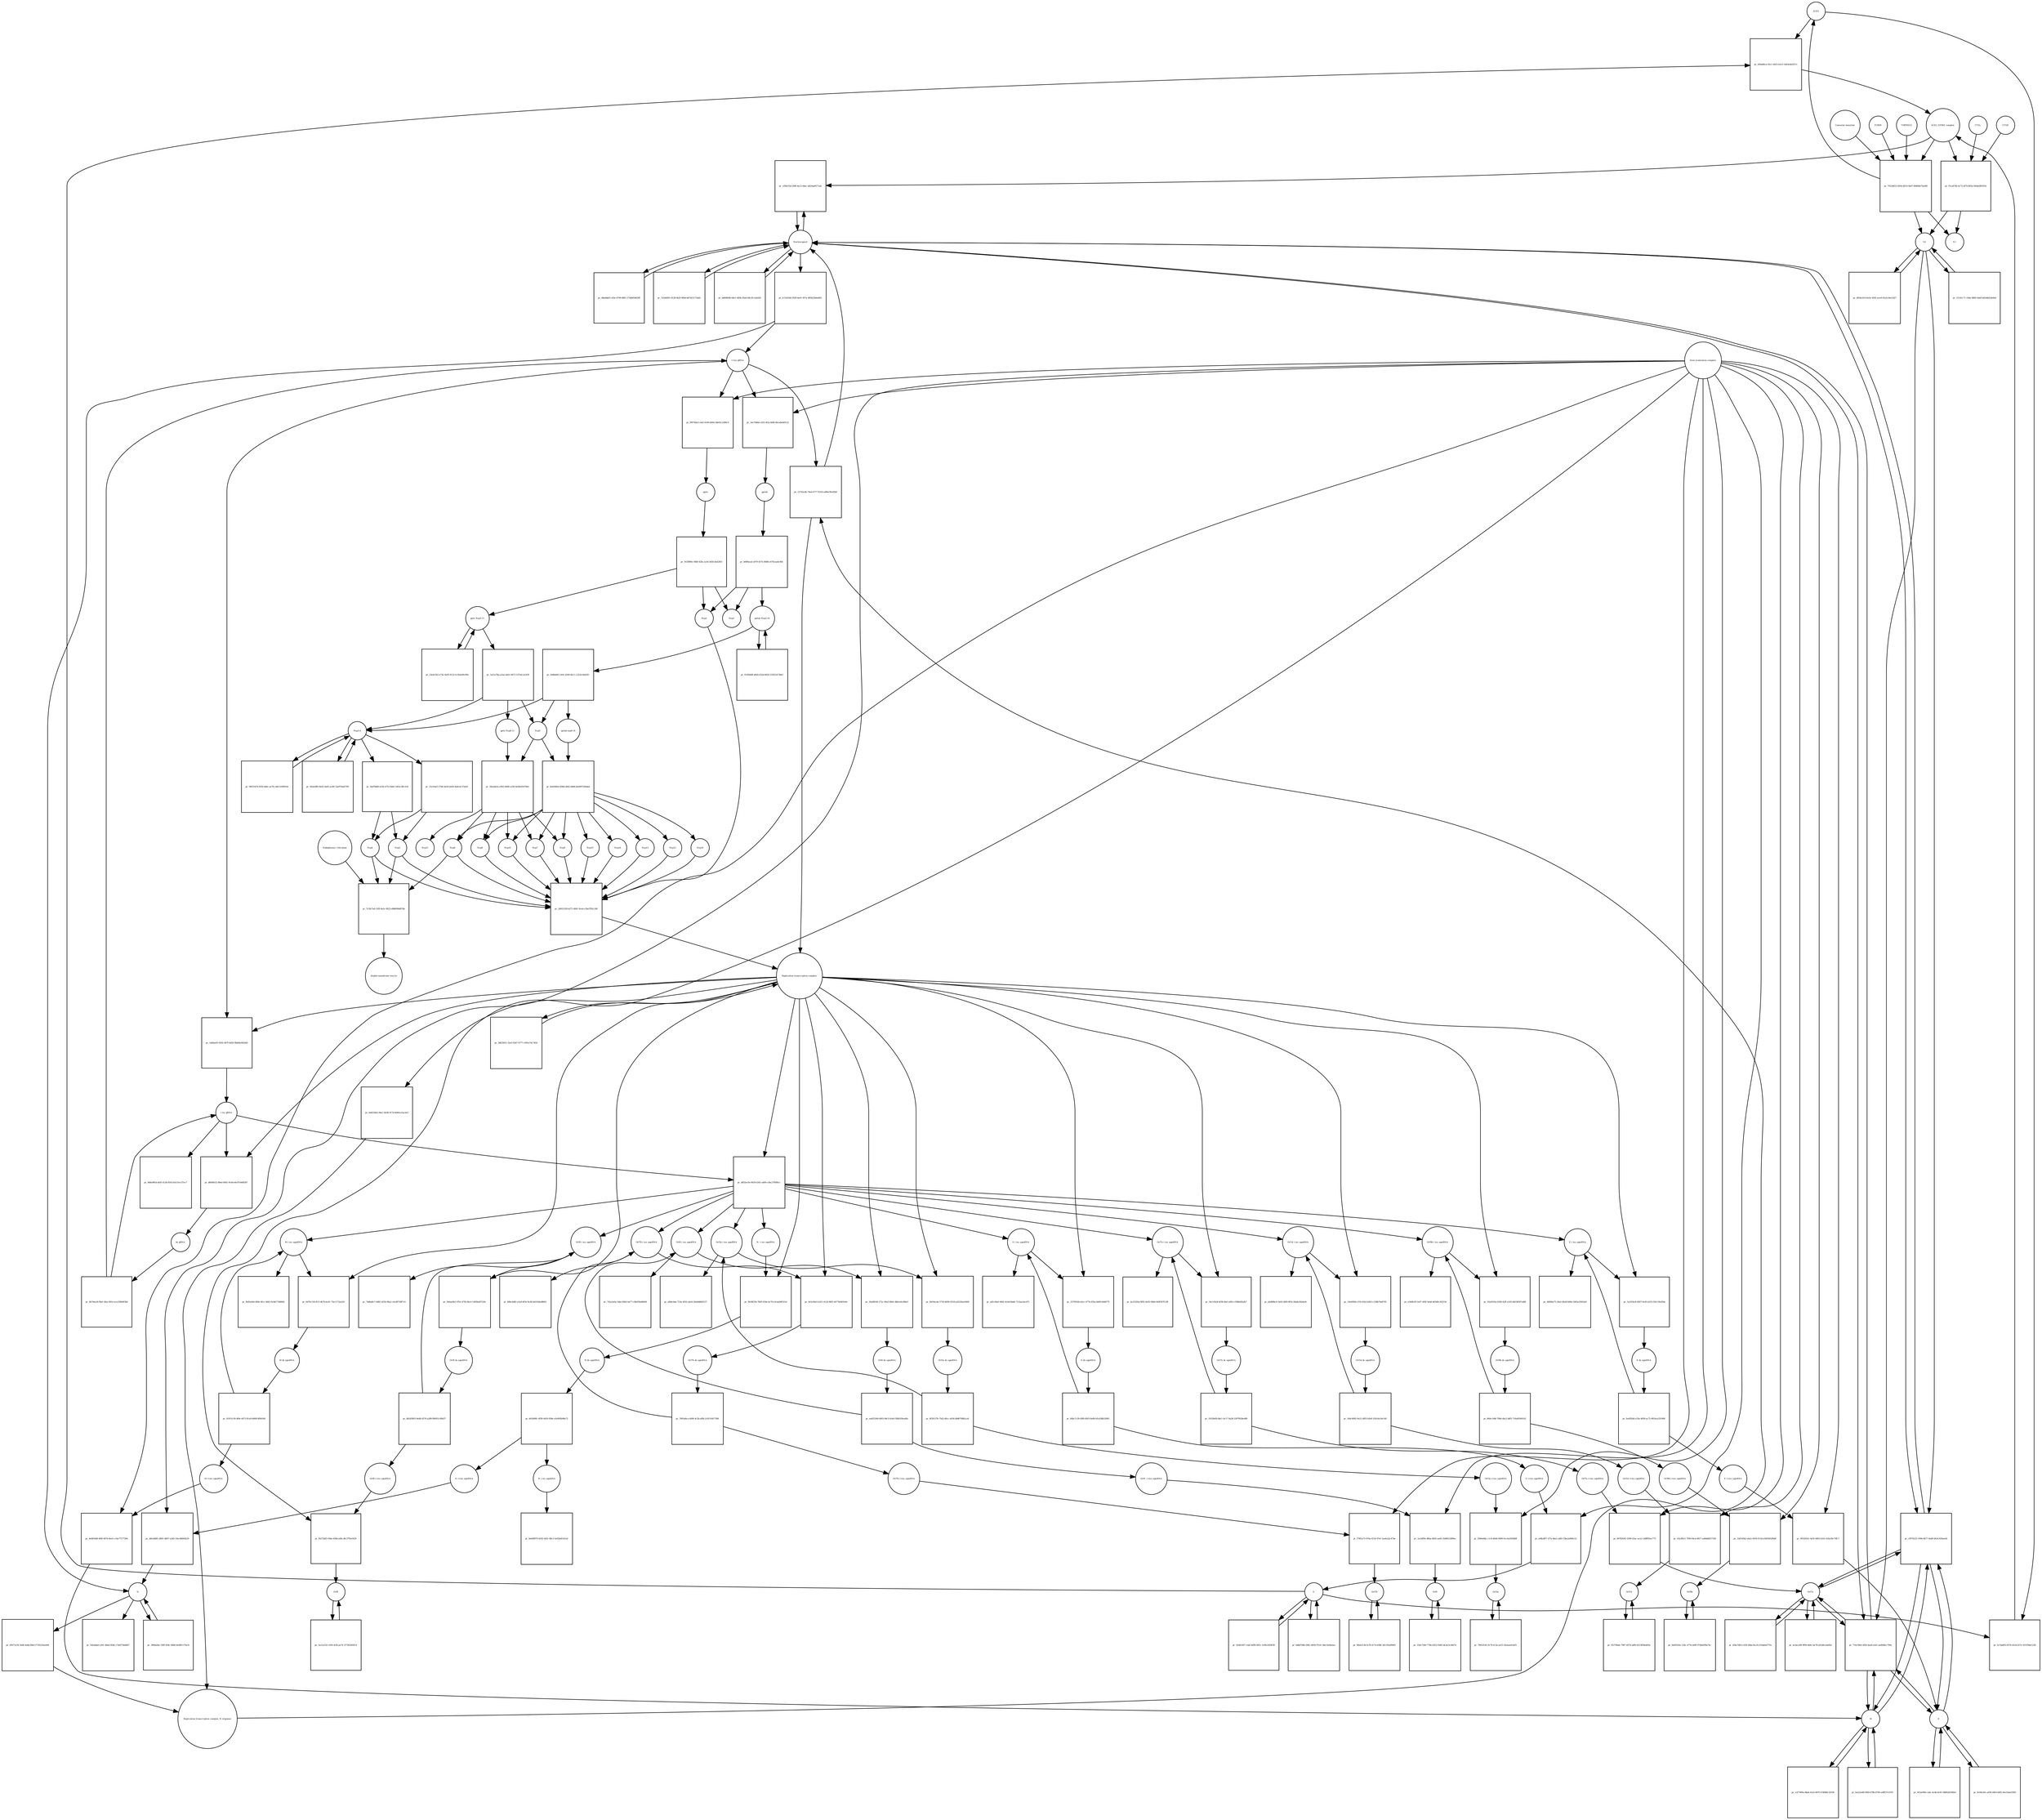 strict digraph  {
ACE2 [annotation="", bipartite=0, cls=macromolecule, fontsize=4, label=ACE2, shape=circle];
"pr_d56a86ca-43c1-4453-b1e3-1d63e442257c" [annotation="", bipartite=1, cls=process, fontsize=4, label="pr_d56a86ca-43c1-4453-b1e3-1d63e442257c", shape=square];
"ACE2_SPIKE complex" [annotation="", bipartite=0, cls=complex, fontsize=4, label="ACE2_SPIKE complex", shape=circle];
S [annotation=urn_miriam_uniprot_P0DTC2, bipartite=0, cls=macromolecule, fontsize=4, label=S, shape=circle];
Nucleocapsid [annotation="urn_miriam_obo.go_GO%3A0019013", bipartite=0, cls=complex, fontsize=4, label=Nucleocapsid, shape=circle];
"pr_cf00e55d-208f-4a13-9dec-bd24ab9571ab" [annotation="", bipartite=1, cls=process, fontsize=4, label="pr_cf00e55d-208f-4a13-9dec-bd24ab9571ab", shape=square];
"pr_f5ca8746-0c75-4f79-893e-f064e9f91f5d" [annotation="", bipartite=1, cls=process, fontsize=4, label="pr_f5ca8746-0c75-4f79-893e-f064e9f91f5d", shape=square];
S2 [annotation=urn_miriam_interpro_IPR002552, bipartite=0, cls=macromolecule, fontsize=4, label=S2, shape=circle];
CTSB [annotation="", bipartite=0, cls=macromolecule, fontsize=4, label=CTSB, shape=circle];
CTSL [annotation="", bipartite=0, cls=macromolecule, fontsize=4, label=CTSL, shape=circle];
S1 [annotation=urn_miriam_interpro_IPR002551, bipartite=0, cls=macromolecule, fontsize=4, label=S1, shape=circle];
"pr_fa74ad93-d376-4324-b57e-91f1f9de1228" [annotation="", bipartite=1, cls=process, fontsize=4, label="pr_fa74ad93-d376-4324-b57e-91f1f9de1228", shape=square];
"pr_716c5842-d5f4-4aa9-a5d1-aa004fec709a" [annotation="", bipartite=1, cls=process, fontsize=4, label="pr_716c5842-d5f4-4aa9-a5d1-aa004fec709a", shape=square];
E [annotation=urn_miriam_uniprot_P0DTC4, bipartite=0, cls=macromolecule, fontsize=4, label=E, shape=circle];
M [annotation=urn_miriam_uniprot_P0DTC5, bipartite=0, cls=macromolecule, fontsize=4, label=M, shape=circle];
Orf7a [annotation=urn_miriam_uniprot_P0DTC7, bipartite=0, cls=macromolecule, fontsize=4, label=Orf7a, shape=circle];
"pr_fc51610d-2959-4e01-957a-895b23b6e802" [annotation="", bipartite=1, cls=process, fontsize=4, label="pr_fc51610d-2959-4e01-957a-895b23b6e802", shape=square];
"(+)ss gRNA" [annotation=urn_miriam_refseq_NC_045512, bipartite=0, cls="nucleic acid feature", fontsize=4, label="(+)ss gRNA", shape=circle];
N [annotation=urn_miriam_uniprot_P0DTC9, bipartite=0, cls="macromolecule multimer", fontsize=4, label=N, shape=circle];
"pr_b8abbbf3-c83e-4799-8f81-273d0659628f" [annotation="", bipartite=1, cls=process, fontsize=4, label="pr_b8abbbf3-c83e-4799-8f81-273d0659628f", shape=square];
"pr_7e5dd301-8128-4b3f-900d-b87453171dd5" [annotation="", bipartite=1, cls=process, fontsize=4, label="pr_7e5dd301-8128-4b3f-900d-b87453171dd5", shape=square];
"pr_50a44daf-a361-48ab-95de-c7d02740d467" [annotation="", bipartite=1, cls=process, fontsize=4, label="pr_50a44daf-a361-48ab-95de-c7d02740d467", shape=square];
"pr_2f6bb26e-10f8-458c-80b8-4e0f8117fec8" [annotation="", bipartite=1, cls=process, fontsize=4, label="pr_2f6bb26e-10f8-458c-80b8-4e0f8117fec8", shape=square];
"N (+)ss sgmRNA" [annotation=urn_miriam_ncbigene_43740575, bipartite=0, cls="nucleic acid feature", fontsize=4, label="N (+)ss sgmRNA", shape=circle];
"pr_d0e5d681-d901-4807-a3d5-19ec80b64529" [annotation="", bipartite=1, cls=process, fontsize=4, label="pr_d0e5d681-d901-4807-a3d5-19ec80b64529", shape=square];
"Host translation complex" [annotation="urn_miriam_obo.go_GO%3A0070992", bipartite=0, cls=complex, fontsize=4, label="Host translation complex", shape=circle];
"pr_b8606fd6-64e1-485b-92eb-08c2fc1da020" [annotation="", bipartite=1, cls=process, fontsize=4, label="pr_b8606fd6-64e1-485b-92eb-08c2fc1da020", shape=square];
"pr_7932d653-0034-4819-9a07-80864b75a048" [annotation="", bipartite=1, cls=process, fontsize=4, label="pr_7932d653-0034-4819-9a07-80864b75a048", shape=square];
FURIN [annotation="", bipartite=0, cls=macromolecule, fontsize=4, label=FURIN, shape=circle];
TMPRSS2 [annotation="", bipartite=0, cls=macromolecule, fontsize=4, label=TMPRSS2, shape=circle];
"Camostat mesylate" [annotation="urn_miriam_pubchem.compound_2536", bipartite=0, cls="simple chemical", fontsize=4, label="Camostat mesylate", shape=circle];
"pr_15141c71-104a-4885-9ab9-b82d4d1de6b4" [annotation="", bipartite=1, cls=process, fontsize=4, label="pr_15141c71-104a-4885-9ab9-b82d4d1de6b4", shape=square];
"Replication transcription complex_N oligomer" [annotation="", bipartite=0, cls=complex, fontsize=4, label="Replication transcription complex_N oligomer", shape=circle];
"pr_12743cdb-74ed-4777-8316-a49bc0fa92b8" [annotation="", bipartite=1, cls=process, fontsize=4, label="pr_12743cdb-74ed-4777-8316-a49bc0fa92b8", shape=square];
"Replication transcription complex" [annotation="", bipartite=0, cls=complex, fontsize=4, label="Replication transcription complex", shape=circle];
"pr_cf974225-1994-4b77-9ad9-b63e31f6ae6d" [annotation="", bipartite=1, cls=process, fontsize=4, label="pr_cf974225-1994-4b77-9ad9-b63e31f6ae6d", shape=square];
"pr_d934c610-6e5e-4592-ace9-01a2c9ee1d27" [annotation="", bipartite=1, cls=process, fontsize=4, label="pr_d934c610-6e5e-4592-ace9-01a2c9ee1d27", shape=square];
"pp1a Nsp3-11" [annotation=urn_miriam_uniprot_P0DTC1, bipartite=0, cls=macromolecule, fontsize=4, label="pp1a Nsp3-11", shape=circle];
"pr_5a51e7ba-a2ae-4eb1-8473-237afca3c83f" [annotation="", bipartite=1, cls=process, fontsize=4, label="pr_5a51e7ba-a2ae-4eb1-8473-237afca3c83f", shape=square];
"pp1a Nsp6-11" [annotation=urn_miriam_uniprot_P0DTC1, bipartite=0, cls=macromolecule, fontsize=4, label="pp1a Nsp6-11", shape=circle];
"Nsp3-4" [annotation="urn_miriam_ncbiprotein_YP_009725299|urn_miriam_ncbiprotein_YP_009725300", bipartite=0, cls=macromolecule, fontsize=4, label="Nsp3-4", shape=circle];
Nsp5 [annotation=urn_miriam_ncbiprotein_YP_009725301, bipartite=0, cls="macromolecule multimer", fontsize=4, label=Nsp5, shape=circle];
"Endoplasmic reticulum" [annotation="urn_miriam_obo.go_GO%3A0005783", bipartite=0, cls=complex, fontsize=4, label="Endoplasmic reticulum", shape=circle];
"pr_7c5fe7a8-31f6-4a5c-8023-d9bf699d874b" [annotation="", bipartite=1, cls=process, fontsize=4, label="pr_7c5fe7a8-31f6-4a5c-8023-d9bf699d874b", shape=square];
"Double-membrane vesicle" [annotation="urn_miriam_obo.go_GO%3A0039718", bipartite=0, cls=complex, fontsize=4, label="Double-membrane vesicle", shape=circle];
Nsp4 [annotation=urn_miriam_ncbiprotein_YP_009725300, bipartite=0, cls=macromolecule, fontsize=4, label=Nsp4, shape=circle];
Nsp3 [annotation=urn_miriam_ncbiprotein_YP_009725299, bipartite=0, cls=macromolecule, fontsize=4, label=Nsp3, shape=circle];
Nsp6 [annotation=urn_miriam_ncbiprotein_YP_009725302, bipartite=0, cls=macromolecule, fontsize=4, label=Nsp6, shape=circle];
"pr_23ebc5b5-e742-4a95-8122-fc3b2e06c89e" [annotation="", bipartite=1, cls=process, fontsize=4, label="pr_23ebc5b5-e742-4a95-8122-fc3b2e06c89e", shape=square];
"pr_98555476-f059-4dbc-ae7b-cd6c51899164" [annotation="", bipartite=1, cls=process, fontsize=4, label="pr_98555476-f059-4dbc-ae7b-cd6c51899164", shape=square];
"pp1ab Nsp3-16" [annotation=urn_miriam_uniprot_P0DTD1, bipartite=0, cls=macromolecule, fontsize=4, label="pp1ab Nsp3-16", shape=circle];
"pr_0145bd0f-d6eb-432d-8d5d-333f22472bb1" [annotation="", bipartite=1, cls=process, fontsize=4, label="pr_0145bd0f-d6eb-432d-8d5d-333f22472bb1", shape=square];
"pr_fa8bb443-2441-4549-8a11-c222a14eb5f1" [annotation="", bipartite=1, cls=process, fontsize=4, label="pr_fa8bb443-2441-4549-8a11-c222a14eb5f1", shape=square];
"pp1ab nsp6-16" [annotation=urn_miriam_uniprot_P0DTD1, bipartite=0, cls=macromolecule, fontsize=4, label="pp1ab nsp6-16", shape=circle];
"pr_e1f7499a-9ba6-41a5-887f-67d088c32938" [annotation="", bipartite=1, cls=process, fontsize=4, label="pr_e1f7499a-9ba6-41a5-887f-67d088c32938", shape=square];
"pr_9cfae966-cabc-4c4b-bc81-fdbf62659d5d" [annotation="", bipartite=1, cls=process, fontsize=4, label="pr_9cfae966-cabc-4c4b-bc81-fdbf62659d5d", shape=square];
"pr_6dbd7d4b-296c-4658-97e4-146c5e04eeac" [annotation="", bipartite=1, cls=process, fontsize=4, label="pr_6dbd7d4b-296c-4658-97e4-146c5e04eeac", shape=square];
"pr_ba222e80-f669-478b-8760-a4fff37c01f5" [annotation="", bipartite=1, cls=process, fontsize=4, label="pr_ba222e80-f669-478b-8760-a4fff37c01f5", shape=square];
"pr_4c49a30c-ed34-4403-b0f2-6ee16ab25f85" [annotation="", bipartite=1, cls=process, fontsize=4, label="pr_4c49a30c-ed34-4403-b0f2-6ee16ab25f85", shape=square];
"pr_42461007-1daf-4496-9d51-1e9fa1854f39" [annotation="", bipartite=1, cls=process, fontsize=4, label="pr_42461007-1daf-4496-9d51-1e9fa1854f39", shape=square];
"pr_d34a7d63-c030-44ba-8cc8-e31bb0af77fa" [annotation="", bipartite=1, cls=process, fontsize=4, label="pr_d34a7d63-c030-44ba-8cc8-e31bb0af77fa", shape=square];
Orf6 [annotation=urn_miriam_uniprot_P0DTC6, bipartite=0, cls=macromolecule, fontsize=4, label=Orf6, shape=circle];
"pr_55dc72b9-774b-4352-93df-e4c4c5c4407a" [annotation="", bipartite=1, cls=process, fontsize=4, label="pr_55dc72b9-774b-4352-93df-e4c4c5c4407a", shape=square];
Orf3a [annotation=urn_miriam_uniprot_P0DTC3, bipartite=0, cls=macromolecule, fontsize=4, label=Orf3a, shape=circle];
"pr_78653543-0c79-413a-ae53-2b2aaefcbef1" [annotation="", bipartite=1, cls=process, fontsize=4, label="pr_78653543-0c79-413a-ae53-2b2aaefcbef1", shape=square];
Orf8 [annotation=urn_miriam_uniprot_P0DTC8, bipartite=0, cls=macromolecule, fontsize=4, label=Orf8, shape=circle];
"pr_2a12e332-c050-4cfb-ae74-1f7363265f14" [annotation="", bipartite=1, cls=process, fontsize=4, label="pr_2a12e332-c050-4cfb-ae74-1f7363265f14", shape=square];
Orf9b [annotation=urn_miriam_uniprot_P0DTD2, bipartite=0, cls=macromolecule, fontsize=4, label=Orf9b, shape=circle];
"pr_0e691b5e-128c-477b-b49f-974b4299a76c" [annotation="", bipartite=1, cls=process, fontsize=4, label="pr_0e691b5e-128c-477b-b49f-974b4299a76c", shape=square];
Orf14 [annotation=urn_miriam_uniprot_P0DTD3, bipartite=0, cls=macromolecule, fontsize=4, label=Orf14, shape=circle];
"pr_05370bde-7087-4074-adf9-d213858a805e" [annotation="", bipartite=1, cls=process, fontsize=4, label="pr_05370bde-7087-4074-adf9-d213858a805e", shape=square];
Orf7b [annotation=urn_miriam_uniprot_P0DTD8, bipartite=0, cls=macromolecule, fontsize=4, label=Orf7b, shape=circle];
"pr_80eb213b-fa78-4174-b586-3d1183af9045" [annotation="", bipartite=1, cls=process, fontsize=4, label="pr_80eb213b-fa78-4174-b586-3d1183af9045", shape=square];
"pr_ae3eca06-9f00-4b9c-ba78-a01d6cedef64" [annotation="", bipartite=1, cls=process, fontsize=4, label="pr_ae3eca06-9f00-4b9c-ba78-a01d6cedef64", shape=square];
"M (+)ss sgmRNA" [annotation="", bipartite=0, cls="nucleic acid feature", fontsize=4, label="M (+)ss sgmRNA", shape=circle];
"pr_4e681b06-6f8f-4470-8ee5-c14e77277364" [annotation="", bipartite=1, cls=process, fontsize=4, label="pr_4e681b06-6f8f-4470-8ee5-c14e77277364", shape=square];
"E (+)ss sgmRNA" [annotation="", bipartite=0, cls="nucleic acid feature", fontsize=4, label="E (+)ss sgmRNA", shape=circle];
"pr_093293e1-4e5f-4493-b161-616e50c70fc7" [annotation="", bipartite=1, cls=process, fontsize=4, label="pr_093293e1-4e5f-4493-b161-616e50c70fc7", shape=square];
"S (+)ss sgmRNA" [annotation="", bipartite=0, cls="nucleic acid feature", fontsize=4, label="S (+)ss sgmRNA", shape=circle];
"pr_efdb3df7-1f7a-4be2-a481-f3ba2e896c52" [annotation="", bipartite=1, cls=process, fontsize=4, label="pr_efdb3df7-1f7a-4be2-a481-f3ba2e896c52", shape=square];
"Orf7a (+)ss sgmRNA" [annotation="", bipartite=0, cls="nucleic acid feature", fontsize=4, label="Orf7a (+)ss sgmRNA", shape=circle];
"pr_89782043-3590-43ac-aca2-1d9ff85ec775" [annotation="", bipartite=1, cls=process, fontsize=4, label="pr_89782043-3590-43ac-aca2-1d9ff85ec775", shape=square];
"Orf6  (+)ss sgmRNA" [annotation="", bipartite=0, cls="nucleic acid feature", fontsize=4, label="Orf6  (+)ss sgmRNA", shape=circle];
"pr_1ecbff0e-86ba-4b92-ae6f-55d0612499ec" [annotation="", bipartite=1, cls=process, fontsize=4, label="pr_1ecbff0e-86ba-4b92-ae6f-55d0612499ec", shape=square];
"Orf3a (+)ss sgmRNA" [annotation="", bipartite=0, cls="nucleic acid feature", fontsize=4, label="Orf3a (+)ss sgmRNA", shape=circle];
"pr_65b0e8dc-c1c8-46d4-9490-0cc4a5920b9f" [annotation="", bipartite=1, cls=process, fontsize=4, label="pr_65b0e8dc-c1c8-46d4-9490-0cc4a5920b9f", shape=square];
"Orf8 (+)ss sgmRNA" [annotation="", bipartite=0, cls="nucleic acid feature", fontsize=4, label="Orf8 (+)ss sgmRNA", shape=circle];
"pr_f6272bf2-036e-430b-a0fa-dfc37f5e5439" [annotation="", bipartite=1, cls=process, fontsize=4, label="pr_f6272bf2-036e-430b-a0fa-dfc37f5e5439", shape=square];
"Orf9b (+)ss sgmRNA" [annotation="", bipartite=0, cls="nucleic acid feature", fontsize=4, label="Orf9b (+)ss sgmRNA", shape=circle];
"pr_32d7d3b2-a6a5-4918-913d-e5605f02fbd8" [annotation="", bipartite=1, cls=process, fontsize=4, label="pr_32d7d3b2-a6a5-4918-913d-e5605f02fbd8", shape=square];
"Orf14 (+)ss sgmRNA" [annotation="", bipartite=0, cls="nucleic acid feature", fontsize=4, label="Orf14 (+)ss sgmRNA", shape=circle];
"pr_03a3fb11-7f09-44cb-8817-a44bb8557100" [annotation="", bipartite=1, cls=process, fontsize=4, label="pr_03a3fb11-7f09-44cb-8817-a44bb8557100", shape=square];
"Orf7b (+)ss sgmRNA" [annotation="", bipartite=0, cls="nucleic acid feature", fontsize=4, label="Orf7b (+)ss sgmRNA", shape=circle];
"pr_f78f2a75-970a-4156-97ef-1ae4cb2c47be" [annotation="", bipartite=1, cls=process, fontsize=4, label="pr_f78f2a75-970a-4156-97ef-1ae4cb2c47be", shape=square];
"(-)ss gRNA" [annotation=urn_miriam_refseq_NC_045512, bipartite=0, cls="nucleic acid feature", fontsize=4, label="(-)ss gRNA", shape=circle];
"pr_9d4e985d-dd1f-413b-8163-b5c51e137ec7" [annotation="", bipartite=1, cls=process, fontsize=4, label="pr_9d4e985d-dd1f-413b-8163-b5c51e137ec7", shape=square];
"pr_d5071a34-1b08-4ebb-80e5-f729225eeb94" [annotation="", bipartite=1, cls=process, fontsize=4, label="pr_d5071a34-1b08-4ebb-80e5-f729225eeb94", shape=square];
"pr_1dd4aef5-9202-407f-b020-9bbfde902d43" [annotation="", bipartite=1, cls=process, fontsize=4, label="pr_1dd4aef5-9202-407f-b020-9bbfde902d43", shape=square];
"M (-)ss sgmRNA" [annotation=urn_miriam_ncbigene_43740571, bipartite=0, cls="nucleic acid feature", fontsize=4, label="M (-)ss sgmRNA", shape=circle];
"pr_fbd5e044-680e-4fcc-9d43-9c9d17348682" [annotation="", bipartite=1, cls=process, fontsize=4, label="pr_fbd5e044-680e-4fcc-9d43-9c9d17348682", shape=square];
"E (-)ss sgmRNA" [annotation=urn_miriam_ncbigene_43740570, bipartite=0, cls="nucleic acid feature", fontsize=4, label="E (-)ss sgmRNA", shape=circle];
"pr_48060e75-26a5-48a8-b00d-1865a35833e8" [annotation="", bipartite=1, cls=process, fontsize=4, label="pr_48060e75-26a5-48a8-b00d-1865a35833e8", shape=square];
"S (-)ss sgmRNA" [annotation="", bipartite=0, cls="nucleic acid feature", fontsize=4, label="S (-)ss sgmRNA", shape=circle];
"pr_ad1cfda0-4662-4cbd-bbdd-7132aa3ecd71" [annotation="", bipartite=1, cls=process, fontsize=4, label="pr_ad1cfda0-4662-4cbd-bbdd-7132aa3ecd71", shape=square];
"Orf7a (-)ss sgmRNA" [annotation="", bipartite=0, cls="nucleic acid feature", fontsize=4, label="Orf7a (-)ss sgmRNA", shape=circle];
"pr_bc25250a-8f92-4e92-9064-649f307f13ff" [annotation="", bipartite=1, cls=process, fontsize=4, label="pr_bc25250a-8f92-4e92-9064-649f307f13ff", shape=square];
"Orf6 (-)ss sgmRNA" [annotation="", bipartite=0, cls="nucleic acid feature", fontsize=4, label="Orf6 (-)ss sgmRNA", shape=circle];
"pr_742a3a0a-5dae-48d2-be77-c8b039a66660" [annotation="", bipartite=1, cls=process, fontsize=4, label="pr_742a3a0a-5dae-48d2-be77-c8b039a66660", shape=square];
"Orf3a (-)ss sgmRNA" [annotation="", bipartite=0, cls="nucleic acid feature", fontsize=4, label="Orf3a (-)ss sgmRNA", shape=circle];
"pr_afbbc4da-723a-4502-ab24-20a6dd8d3157" [annotation="", bipartite=1, cls=process, fontsize=4, label="pr_afbbc4da-723a-4502-ab24-20a6dd8d3157", shape=square];
"Orf8 (-)ss sgmRNA" [annotation="", bipartite=0, cls="nucleic acid feature", fontsize=4, label="Orf8 (-)ss sgmRNA", shape=circle];
"pr_74dba8c7-0d81-4256-98a2-c0c88738f7c0" [annotation="", bipartite=1, cls=process, fontsize=4, label="pr_74dba8c7-0d81-4256-98a2-c0c88738f7c0", shape=square];
"Orf9b (-)ss sgmRNA" [annotation="", bipartite=0, cls="nucleic acid feature", fontsize=4, label="Orf9b (-)ss sgmRNA", shape=circle];
"pr_e560b1f5-fe07-495f-9eb9-463d0c362534" [annotation="", bipartite=1, cls=process, fontsize=4, label="pr_e560b1f5-fe07-495f-9eb9-463d0c362534", shape=square];
"Orf14 (-)ss sgmRNA" [annotation="", bipartite=0, cls="nucleic acid feature", fontsize=4, label="Orf14 (-)ss sgmRNA", shape=circle];
"pr_a6d80bc9-3a03-49f0-8f54-28a8a3b2de9c" [annotation="", bipartite=1, cls=process, fontsize=4, label="pr_a6d80bc9-3a03-49f0-8f54-28a8a3b2de9c", shape=square];
"Orf7b (-)ss sgmRNA" [annotation="", bipartite=0, cls="nucleic acid feature", fontsize=4, label="Orf7b (-)ss sgmRNA", shape=circle];
"pr_80bc6d82-a5a9-4f3e-9e3b-bd183ded8661" [annotation="", bipartite=1, cls=process, fontsize=4, label="pr_80bc6d82-a5a9-4f3e-9e3b-bd183ded8661", shape=square];
"pr_d6049cf2-89ed-4941-9c0d-e6c97e668307" [annotation="", bipartite=1, cls=process, fontsize=4, label="pr_d6049cf2-89ed-4941-9c0d-e6c97e668307", shape=square];
"ds gRNA" [annotation=urn_miriam_refseq_NC_045512, bipartite=0, cls="nucleic acid feature", fontsize=4, label="ds gRNA", shape=circle];
"pr_0d76c318-ff13-4b79-bc81-73e11732a241" [annotation="", bipartite=1, cls=process, fontsize=4, label="pr_0d76c318-ff13-4b79-bc81-73e11732a241", shape=square];
"M ds sgmRNA" [annotation="", bipartite=0, cls="nucleic acid feature", fontsize=4, label="M ds sgmRNA", shape=circle];
"pr_5a3354c8-4907-4cd5-b255-f29c1f6cffda" [annotation="", bipartite=1, cls=process, fontsize=4, label="pr_5a3354c8-4907-4cd5-b255-f29c1f6cffda", shape=square];
"E ds sgmRNA" [annotation="", bipartite=0, cls="nucleic acid feature", fontsize=4, label="E ds sgmRNA", shape=circle];
"pr_3379592b-eb1c-477b-935a-bbf91444877f" [annotation="", bipartite=1, cls=process, fontsize=4, label="pr_3379592b-eb1c-477b-935a-bbf91444877f", shape=square];
"S ds sgmRNA" [annotation="", bipartite=0, cls="nucleic acid feature", fontsize=4, label="S ds sgmRNA", shape=circle];
"pr_54c145e8-bf3b-4faf-a092-c596bfd5afb7" [annotation="", bipartite=1, cls=process, fontsize=4, label="pr_54c145e8-bf3b-4faf-a092-c596bfd5afb7", shape=square];
"Orf7a ds sgmRNA" [annotation="", bipartite=0, cls="nucleic acid feature", fontsize=4, label="Orf7a ds sgmRNA", shape=circle];
"pr_20a89160-272c-49a5-80b1-dbb1e0cd9dcf" [annotation="", bipartite=1, cls=process, fontsize=4, label="pr_20a89160-272c-49a5-80b1-dbb1e0cd9dcf", shape=square];
"Orf6 ds sgmRNA" [annotation="", bipartite=0, cls="nucleic acid feature", fontsize=4, label="Orf6 ds sgmRNA", shape=circle];
"pr_8419ecde-5739-4690-9318-ed222bee9490" [annotation="", bipartite=1, cls=process, fontsize=4, label="pr_8419ecde-5739-4690-9318-ed222bee9490", shape=square];
"Orf3a ds sgmRNA" [annotation="", bipartite=0, cls="nucleic acid feature", fontsize=4, label="Orf3a ds sgmRNA", shape=circle];
"pr_3b0aa4b1-97b1-47f4-84c0-1405ba87529c" [annotation="", bipartite=1, cls=process, fontsize=4, label="pr_3b0aa4b1-97b1-47f4-84c0-1405ba87529c", shape=square];
"Orf8 ds sgmRNA" [annotation="", bipartite=0, cls="nucleic acid feature", fontsize=4, label="Orf8 ds sgmRNA", shape=circle];
"pr_92a9105a-6200-42ff-a165-db538597a48f" [annotation="", bipartite=1, cls=process, fontsize=4, label="pr_92a9105a-6200-42ff-a165-db538597a48f", shape=square];
"Orf9b ds sgmRNA" [annotation="", bipartite=0, cls="nucleic acid feature", fontsize=4, label="Orf9b ds sgmRNA", shape=circle];
"pr_10efd584-cf18-41b2-b925-c338b70e8795" [annotation="", bipartite=1, cls=process, fontsize=4, label="pr_10efd584-cf18-41b2-b925-c338b70e8795", shape=square];
"Orf14 ds sgmRNA" [annotation="", bipartite=0, cls="nucleic acid feature", fontsize=4, label="Orf14 ds sgmRNA", shape=circle];
"pr_0e5c00e5-b351-4124-88f3-4477b0401b9c" [annotation="", bipartite=1, cls=process, fontsize=4, label="pr_0e5c00e5-b351-4124-88f3-4477b0401b9c", shape=square];
"Orf7b ds sgmRNA" [annotation="", bipartite=0, cls="nucleic acid feature", fontsize=4, label="Orf7b ds sgmRNA", shape=circle];
"pr_6b744a36-fbb1-4fee-891e-ece35804f3b8" [annotation="", bipartite=1, cls=process, fontsize=4, label="pr_6b744a36-fbb1-4fee-891e-ece35804f3b8", shape=square];
"pr_01915c59-4f6e-4473-81a9-b00814f84166" [annotation="", bipartite=1, cls=process, fontsize=4, label="pr_01915c59-4f6e-4473-81a9-b00814f84166", shape=square];
"pr_feef02d4-e33a-4958-ac72-8014ca331908" [annotation="", bipartite=1, cls=process, fontsize=4, label="pr_feef02d4-e33a-4958-ac72-8014ca331908", shape=square];
"pr_04bc7c29-d3f6-4925-8e8b-b5c038b32081" [annotation="", bipartite=1, cls=process, fontsize=4, label="pr_04bc7c29-d3f6-4925-8e8b-b5c038b32081", shape=square];
"pr_19328efb-8dc1-4c17-9a28-3307f62be489" [annotation="", bipartite=1, cls=process, fontsize=4, label="pr_19328efb-8dc1-4c17-9a28-3307f62be489", shape=square];
"pr_ea625344-6003-46c5-b3e0-5f6b559ea4fa" [annotation="", bipartite=1, cls=process, fontsize=4, label="pr_ea625344-6003-46c5-b3e0-5f6b559ea4fa", shape=square];
"pr_6f20137b-75d2-40cc-a934-db86708b2ca4" [annotation="", bipartite=1, cls=process, fontsize=4, label="pr_6f20137b-75d2-40cc-a934-db86708b2ca4", shape=square];
"pr_db545803-9ed8-4276-a288-f86951c80437" [annotation="", bipartite=1, cls=process, fontsize=4, label="pr_db545803-9ed8-4276-a288-f86951c80437", shape=square];
"pr_864cc94b-70b6-4bc2-b8f2-716af6560142" [annotation="", bipartite=1, cls=process, fontsize=4, label="pr_864cc94b-70b6-4bc2-b8f2-716af6560142", shape=square];
"pr_166c6082-9a21-40f5-b2e8-102c6a10e140" [annotation="", bipartite=1, cls=process, fontsize=4, label="pr_166c6082-9a21-40f5-b2e8-102c6a10e140", shape=square];
"pr_7893a8ca-4490-4c2b-af84-2c8110417586" [annotation="", bipartite=1, cls=process, fontsize=4, label="pr_7893a8ca-4490-4c2b-af84-2c8110417586", shape=square];
"N  (-)ss sgmRNA" [annotation=urn_miriam_ncbigene_43740575, bipartite=0, cls="nucleic acid feature", fontsize=4, label="N  (-)ss sgmRNA", shape=circle];
"pr_9b39f25b-78d5-459a-bc79-e3cda94f321d" [annotation="", bipartite=1, cls=process, fontsize=4, label="pr_9b39f25b-78d5-459a-bc79-e3cda94f321d", shape=square];
"N ds sgmRNA" [annotation="", bipartite=0, cls="nucleic acid feature", fontsize=4, label="N ds sgmRNA", shape=circle];
"pr_441b99fc-6f58-4420-958e-e5e905b98a72" [annotation="", bipartite=1, cls=process, fontsize=4, label="pr_441b99fc-6f58-4420-958e-e5e905b98a72", shape=square];
"N (-)ss sgmRNA" [annotation="", bipartite=0, cls="nucleic acid feature", fontsize=4, label="N (-)ss sgmRNA", shape=circle];
pp1ab [annotation=urn_miriam_uniprot_P0DTD1, bipartite=0, cls=macromolecule, fontsize=4, label=pp1ab, shape=circle];
"pr_b089acaf-a979-437e-89d8-c670caedc40b" [annotation="", bipartite=1, cls=process, fontsize=4, label="pr_b089acaf-a979-437e-89d8-c670caedc40b", shape=square];
Nsp2 [annotation=urn_miriam_ncbiprotein_YP_009725298, bipartite=0, cls=macromolecule, fontsize=4, label=Nsp2, shape=circle];
Nsp1 [annotation=urn_miriam_ncbiprotein_YP_009725297, bipartite=0, cls=macromolecule, fontsize=4, label=Nsp1, shape=circle];
pp1a [annotation=urn_miriam_uniprot_P0DTC1, bipartite=0, cls=macromolecule, fontsize=4, label=pp1a, shape=circle];
"pr_915f890c-06bf-42bc-acfd-5d5fc9a42851" [annotation="", bipartite=1, cls=process, fontsize=4, label="pr_915f890c-06bf-42bc-acfd-5d5fc9a42851", shape=square];
"pr_fd2ee8f6-9a02-4a65-acd9-7ae970ad5785" [annotation="", bipartite=1, cls=process, fontsize=4, label="pr_fd2ee8f6-9a02-4a65-acd9-7ae970ad5785", shape=square];
"pr_9ad7bbf8-a556-4752-8def-1402c3ffc5c8" [annotation="", bipartite=1, cls=process, fontsize=4, label="pr_9ad7bbf8-a556-4752-8def-1402c3ffc5c8", shape=square];
"pr_31a16af3-57b0-4e50-b426-8adc4c37afe0" [annotation="", bipartite=1, cls=process, fontsize=4, label="pr_31a16af3-57b0-4e50-b426-8adc4c37afe0", shape=square];
"pr_34eabb2a-a943-4068-a256-4e40e4507bb1" [annotation="", bipartite=1, cls=process, fontsize=4, label="pr_34eabb2a-a943-4068-a256-4e40e4507bb1", shape=square];
Nsp7 [annotation=urn_miriam_ncbiprotein_YP_009725303, bipartite=0, cls=macromolecule, fontsize=4, label=Nsp7, shape=circle];
Nsp8 [annotation=urn_miriam_ncbiprotein_YP_009725304, bipartite=0, cls=macromolecule, fontsize=4, label=Nsp8, shape=circle];
Nsp9 [annotation=urn_miriam_ncbiprotein_YP_009725305, bipartite=0, cls=macromolecule, fontsize=4, label=Nsp9, shape=circle];
Nsp10 [annotation=urn_miriam_ncbiprotein_YP_009725306, bipartite=0, cls=macromolecule, fontsize=4, label=Nsp10, shape=circle];
Nsp11 [annotation=urn_miriam_ncbiprotein_YP_009725312, bipartite=0, cls=macromolecule, fontsize=4, label=Nsp11, shape=circle];
"pr_be4580e4-498d-4042-b8d6-be4997240dad" [annotation="", bipartite=1, cls=process, fontsize=4, label="pr_be4580e4-498d-4042-b8d6-be4997240dad", shape=square];
Nsp13 [annotation=urn_miriam_ncbiprotein_YP_009725308, bipartite=0, cls=macromolecule, fontsize=4, label=Nsp13, shape=circle];
Nsp12 [annotation=urn_miriam_ncbiprotein_YP_009725307, bipartite=0, cls=macromolecule, fontsize=4, label=Nsp12, shape=circle];
Nsp16 [annotation=urn_miriam_ncbiprotein_YP_009725311, bipartite=0, cls=macromolecule, fontsize=4, label=Nsp16, shape=circle];
Nsp15 [annotation=urn_miriam_ncbiprotein_YP_009725310, bipartite=0, cls=macromolecule, fontsize=4, label=Nsp15, shape=circle];
Nsp14 [annotation=urn_miriam_ncbiprotein_YP_009725309, bipartite=0, cls=macromolecule, fontsize=4, label=Nsp14, shape=circle];
"pr_2d015329-b271-4841-9ceb-c5ba7f92c249" [annotation="", bipartite=1, cls=process, fontsize=4, label="pr_2d015329-b271-4841-9ceb-c5ba7f92c249", shape=square];
"pr_f90740a3-cbef-4106-b694-3de65c1d9bc9" [annotation="", bipartite=1, cls=process, fontsize=4, label="pr_f90740a3-cbef-4106-b694-3de65c1d9bc9", shape=square];
"pr_3ee7b4bd-cd35-4f2a-b0bf-8bcabebf0122" [annotation="", bipartite=1, cls=process, fontsize=4, label="pr_3ee7b4bd-cd35-4f2a-b0bf-8bcabebf0122", shape=square];
"pr_9e648979-4502-4d31-8bc3-0e92bd5161af" [annotation="", bipartite=1, cls=process, fontsize=4, label="pr_9e648979-4502-4d31-8bc3-0e92bd5161af", shape=square];
"pr_38f25051-32e3-4347-9777-c091e74c7450" [annotation="", bipartite=1, cls=process, fontsize=4, label="pr_38f25051-32e3-4347-9777-c091e74c7450", shape=square];
"pr_6d4534b2-06ec-4d38-917d-8d40ca5acdc0" [annotation="", bipartite=1, cls=process, fontsize=4, label="pr_6d4534b2-06ec-4d38-917d-8d40ca5acdc0", shape=square];
"pr_d832ec0e-9029-4341-ad00-c5bc27f600cc" [annotation="", bipartite=1, cls=process, fontsize=4, label="pr_d832ec0e-9029-4341-ad00-c5bc27f600cc", shape=square];
ACE2 -> "pr_d56a86ca-43c1-4453-b1e3-1d63e442257c"  [annotation="", interaction_type=consumption];
ACE2 -> "pr_fa74ad93-d376-4324-b57e-91f1f9de1228"  [annotation="", interaction_type=consumption];
"pr_d56a86ca-43c1-4453-b1e3-1d63e442257c" -> "ACE2_SPIKE complex"  [annotation="", interaction_type=production];
"ACE2_SPIKE complex" -> "pr_cf00e55d-208f-4a13-9dec-bd24ab9571ab"  [annotation="urn_miriam_pubmed_32142651|urn_miriam_pubmed_32094589|urn_miriam_taxonomy_2697049", interaction_type=stimulation];
"ACE2_SPIKE complex" -> "pr_f5ca8746-0c75-4f79-893e-f064e9f91f5d"  [annotation="", interaction_type=consumption];
"ACE2_SPIKE complex" -> "pr_7932d653-0034-4819-9a07-80864b75a048"  [annotation="", interaction_type=consumption];
S -> "pr_d56a86ca-43c1-4453-b1e3-1d63e442257c"  [annotation="", interaction_type=consumption];
S -> "pr_fa74ad93-d376-4324-b57e-91f1f9de1228"  [annotation="", interaction_type=consumption];
S -> "pr_6dbd7d4b-296c-4658-97e4-146c5e04eeac"  [annotation="", interaction_type=consumption];
S -> "pr_42461007-1daf-4496-9d51-1e9fa1854f39"  [annotation="", interaction_type=consumption];
Nucleocapsid -> "pr_cf00e55d-208f-4a13-9dec-bd24ab9571ab"  [annotation="", interaction_type=consumption];
Nucleocapsid -> "pr_716c5842-d5f4-4aa9-a5d1-aa004fec709a"  [annotation="", interaction_type=consumption];
Nucleocapsid -> "pr_fc51610d-2959-4e01-957a-895b23b6e802"  [annotation="", interaction_type=consumption];
Nucleocapsid -> "pr_b8abbbf3-c83e-4799-8f81-273d0659628f"  [annotation="", interaction_type=consumption];
Nucleocapsid -> "pr_7e5dd301-8128-4b3f-900d-b87453171dd5"  [annotation="", interaction_type=consumption];
Nucleocapsid -> "pr_b8606fd6-64e1-485b-92eb-08c2fc1da020"  [annotation="", interaction_type=consumption];
Nucleocapsid -> "pr_cf974225-1994-4b77-9ad9-b63e31f6ae6d"  [annotation="", interaction_type=consumption];
"pr_cf00e55d-208f-4a13-9dec-bd24ab9571ab" -> Nucleocapsid  [annotation="", interaction_type=production];
"pr_f5ca8746-0c75-4f79-893e-f064e9f91f5d" -> S2  [annotation="", interaction_type=production];
"pr_f5ca8746-0c75-4f79-893e-f064e9f91f5d" -> S1  [annotation="", interaction_type=production];
S2 -> "pr_716c5842-d5f4-4aa9-a5d1-aa004fec709a"  [annotation="urn_miriam_pubmed_32142651|urn_miriam_pubmed_32094589|urn_miriam_pubmed_32047258|urn_miriam_taxonomy_2697049", interaction_type=stimulation];
S2 -> "pr_15141c71-104a-4885-9ab9-b82d4d1de6b4"  [annotation="", interaction_type=consumption];
S2 -> "pr_cf974225-1994-4b77-9ad9-b63e31f6ae6d"  [annotation="urn_miriam_pubmed_32142651|urn_miriam_pubmed_32047258|urn_miriam_taxonomy_2697049", interaction_type=stimulation];
S2 -> "pr_d934c610-6e5e-4592-ace9-01a2c9ee1d27"  [annotation="", interaction_type=consumption];
CTSB -> "pr_f5ca8746-0c75-4f79-893e-f064e9f91f5d"  [annotation="urn_miriam_pubmed_32142651|urn_miriam_taxonomy_2697049", interaction_type=catalysis];
CTSL -> "pr_f5ca8746-0c75-4f79-893e-f064e9f91f5d"  [annotation="urn_miriam_pubmed_32142651|urn_miriam_taxonomy_2697049", interaction_type=catalysis];
"pr_fa74ad93-d376-4324-b57e-91f1f9de1228" -> "ACE2_SPIKE complex"  [annotation="", interaction_type=production];
"pr_716c5842-d5f4-4aa9-a5d1-aa004fec709a" -> Nucleocapsid  [annotation="", interaction_type=production];
"pr_716c5842-d5f4-4aa9-a5d1-aa004fec709a" -> E  [annotation="", interaction_type=production];
"pr_716c5842-d5f4-4aa9-a5d1-aa004fec709a" -> M  [annotation="", interaction_type=production];
"pr_716c5842-d5f4-4aa9-a5d1-aa004fec709a" -> Orf7a  [annotation="", interaction_type=production];
E -> "pr_716c5842-d5f4-4aa9-a5d1-aa004fec709a"  [annotation="", interaction_type=consumption];
E -> "pr_cf974225-1994-4b77-9ad9-b63e31f6ae6d"  [annotation="", interaction_type=consumption];
E -> "pr_9cfae966-cabc-4c4b-bc81-fdbf62659d5d"  [annotation="", interaction_type=consumption];
E -> "pr_4c49a30c-ed34-4403-b0f2-6ee16ab25f85"  [annotation="", interaction_type=consumption];
M -> "pr_716c5842-d5f4-4aa9-a5d1-aa004fec709a"  [annotation="", interaction_type=consumption];
M -> "pr_cf974225-1994-4b77-9ad9-b63e31f6ae6d"  [annotation="", interaction_type=consumption];
M -> "pr_e1f7499a-9ba6-41a5-887f-67d088c32938"  [annotation="", interaction_type=consumption];
M -> "pr_ba222e80-f669-478b-8760-a4fff37c01f5"  [annotation="", interaction_type=consumption];
Orf7a -> "pr_716c5842-d5f4-4aa9-a5d1-aa004fec709a"  [annotation="", interaction_type=consumption];
Orf7a -> "pr_cf974225-1994-4b77-9ad9-b63e31f6ae6d"  [annotation="", interaction_type=consumption];
Orf7a -> "pr_d34a7d63-c030-44ba-8cc8-e31bb0af77fa"  [annotation="", interaction_type=consumption];
Orf7a -> "pr_ae3eca06-9f00-4b9c-ba78-a01d6cedef64"  [annotation="", interaction_type=consumption];
"pr_fc51610d-2959-4e01-957a-895b23b6e802" -> "(+)ss gRNA"  [annotation="", interaction_type=production];
"pr_fc51610d-2959-4e01-957a-895b23b6e802" -> N  [annotation="", interaction_type=production];
"(+)ss gRNA" -> "pr_12743cdb-74ed-4777-8316-a49bc0fa92b8"  [annotation="", interaction_type=consumption];
"(+)ss gRNA" -> "pr_1dd4aef5-9202-407f-b020-9bbfde902d43"  [annotation="", interaction_type=consumption];
"(+)ss gRNA" -> "pr_f90740a3-cbef-4106-b694-3de65c1d9bc9"  [annotation="", interaction_type=consumption];
"(+)ss gRNA" -> "pr_3ee7b4bd-cd35-4f2a-b0bf-8bcabebf0122"  [annotation="", interaction_type=consumption];
N -> "pr_50a44daf-a361-48ab-95de-c7d02740d467"  [annotation="", interaction_type=consumption];
N -> "pr_2f6bb26e-10f8-458c-80b8-4e0f8117fec8"  [annotation="", interaction_type=consumption];
N -> "pr_d5071a34-1b08-4ebb-80e5-f729225eeb94"  [annotation="", interaction_type=consumption];
"pr_b8abbbf3-c83e-4799-8f81-273d0659628f" -> Nucleocapsid  [annotation="", interaction_type=production];
"pr_7e5dd301-8128-4b3f-900d-b87453171dd5" -> Nucleocapsid  [annotation="", interaction_type=production];
"pr_2f6bb26e-10f8-458c-80b8-4e0f8117fec8" -> N  [annotation="", interaction_type=production];
"N (+)ss sgmRNA" -> "pr_d0e5d681-d901-4807-a3d5-19ec80b64529"  [annotation="", interaction_type=consumption];
"pr_d0e5d681-d901-4807-a3d5-19ec80b64529" -> N  [annotation="", interaction_type=production];
"Host translation complex" -> "pr_d0e5d681-d901-4807-a3d5-19ec80b64529"  [annotation="", interaction_type="necessary stimulation"];
"Host translation complex" -> "pr_4e681b06-6f8f-4470-8ee5-c14e77277364"  [annotation="urn_miriam_pubmed_31226023|urn_miriam_pubmed_27712623", interaction_type="necessary stimulation"];
"Host translation complex" -> "pr_093293e1-4e5f-4493-b161-616e50c70fc7"  [annotation="urn_miriam_pubmed_31226023|urn_miriam_pubmed_27712623", interaction_type="necessary stimulation"];
"Host translation complex" -> "pr_efdb3df7-1f7a-4be2-a481-f3ba2e896c52"  [annotation="urn_miriam_pubmed_31226023|urn_miriam_pubmed_27712623", interaction_type="necessary stimulation"];
"Host translation complex" -> "pr_89782043-3590-43ac-aca2-1d9ff85ec775"  [annotation="urn_miriam_pubmed_31226023|urn_miriam_pubmed_27712623", interaction_type="necessary stimulation"];
"Host translation complex" -> "pr_1ecbff0e-86ba-4b92-ae6f-55d0612499ec"  [annotation="urn_miriam_pubmed_31226023|urn_miriam_pubmed_27712623", interaction_type="necessary stimulation"];
"Host translation complex" -> "pr_65b0e8dc-c1c8-46d4-9490-0cc4a5920b9f"  [annotation="urn_miriam_pubmed_31226023|urn_miriam_pubmed_27712623", interaction_type="necessary stimulation"];
"Host translation complex" -> "pr_f6272bf2-036e-430b-a0fa-dfc37f5e5439"  [annotation="urn_miriam_pubmed_31226023|urn_miriam_pubmed_27712623", interaction_type="necessary stimulation"];
"Host translation complex" -> "pr_32d7d3b2-a6a5-4918-913d-e5605f02fbd8"  [annotation="urn_miriam_pubmed_31226023|urn_miriam_pubmed_27712623", interaction_type="necessary stimulation"];
"Host translation complex" -> "pr_03a3fb11-7f09-44cb-8817-a44bb8557100"  [annotation="urn_miriam_pubmed_31226023|urn_miriam_pubmed_27712623", interaction_type="necessary stimulation"];
"Host translation complex" -> "pr_f78f2a75-970a-4156-97ef-1ae4cb2c47be"  [annotation="urn_miriam_pubmed_31226023|urn_miriam_pubmed_27712623", interaction_type="necessary stimulation"];
"Host translation complex" -> "pr_f90740a3-cbef-4106-b694-3de65c1d9bc9"  [annotation="urn_miriam_pubmed_31226023|urn_miriam_pubmed_27712623", interaction_type="necessary stimulation"];
"Host translation complex" -> "pr_3ee7b4bd-cd35-4f2a-b0bf-8bcabebf0122"  [annotation="urn_miriam_pubmed_31226023|urn_miriam_pubmed_27712623", interaction_type="necessary stimulation"];
"pr_b8606fd6-64e1-485b-92eb-08c2fc1da020" -> Nucleocapsid  [annotation="", interaction_type=production];
"pr_7932d653-0034-4819-9a07-80864b75a048" -> S2  [annotation="", interaction_type=production];
"pr_7932d653-0034-4819-9a07-80864b75a048" -> ACE2  [annotation="", interaction_type=production];
"pr_7932d653-0034-4819-9a07-80864b75a048" -> S1  [annotation="", interaction_type=production];
FURIN -> "pr_7932d653-0034-4819-9a07-80864b75a048"  [annotation="urn_miriam_pubmed_32142651|urn_miriam_pubmed_32362314|urn_miriam_taxonomy_2697049", interaction_type=catalysis];
TMPRSS2 -> "pr_7932d653-0034-4819-9a07-80864b75a048"  [annotation="urn_miriam_pubmed_32142651|urn_miriam_pubmed_32362314|urn_miriam_taxonomy_2697049", interaction_type=catalysis];
"Camostat mesylate" -> "pr_7932d653-0034-4819-9a07-80864b75a048"  [annotation="urn_miriam_pubmed_32142651|urn_miriam_pubmed_32362314|urn_miriam_taxonomy_2697049", interaction_type=inhibition];
"pr_15141c71-104a-4885-9ab9-b82d4d1de6b4" -> S2  [annotation="", interaction_type=production];
"Replication transcription complex_N oligomer" -> "pr_12743cdb-74ed-4777-8316-a49bc0fa92b8"  [annotation="", interaction_type=consumption];
"pr_12743cdb-74ed-4777-8316-a49bc0fa92b8" -> Nucleocapsid  [annotation="", interaction_type=production];
"pr_12743cdb-74ed-4777-8316-a49bc0fa92b8" -> "Replication transcription complex"  [annotation="", interaction_type=production];
"Replication transcription complex" -> "pr_1dd4aef5-9202-407f-b020-9bbfde902d43"  [annotation="urn_miriam_pubmed_22438542|urn_miriam_taxonomy_11142", interaction_type="necessary stimulation"];
"Replication transcription complex" -> "pr_d6049cf2-89ed-4941-9c0d-e6c97e668307"  [annotation="urn_miriam_pubmed_22438542|urn_miriam_taxonomy_11142", interaction_type="necessary stimulation"];
"Replication transcription complex" -> "pr_0d76c318-ff13-4b79-bc81-73e11732a241"  [annotation="urn_miriam_pubmed_22438542|urn_miriam_taxonomy_11142", interaction_type="necessary stimulation"];
"Replication transcription complex" -> "pr_5a3354c8-4907-4cd5-b255-f29c1f6cffda"  [annotation="urn_miriam_pubmed_22438542|urn_miriam_pubmed_11142", interaction_type="necessary stimulation"];
"Replication transcription complex" -> "pr_3379592b-eb1c-477b-935a-bbf91444877f"  [annotation="urn_miriam_pubmed_22438542|urn_miriam_pubmed_11142", interaction_type="necessary stimulation"];
"Replication transcription complex" -> "pr_54c145e8-bf3b-4faf-a092-c596bfd5afb7"  [annotation="urn_miriam_pubmed_22438542|urn_miriam_taxonomy_11142", interaction_type="necessary stimulation"];
"Replication transcription complex" -> "pr_20a89160-272c-49a5-80b1-dbb1e0cd9dcf"  [annotation="urn_miriam_pubmed_22438542|urn_miriam_taxonomy_11142", interaction_type="necessary stimulation"];
"Replication transcription complex" -> "pr_8419ecde-5739-4690-9318-ed222bee9490"  [annotation="urn_miriam_pubmed_22438542|urn_miriam_taxonomy_11142", interaction_type="necessary stimulation"];
"Replication transcription complex" -> "pr_3b0aa4b1-97b1-47f4-84c0-1405ba87529c"  [annotation="urn_miriam_pubmed_22438542|urn_miriam_taxonomy_11142", interaction_type="necessary stimulation"];
"Replication transcription complex" -> "pr_92a9105a-6200-42ff-a165-db538597a48f"  [annotation="urn_miriam_pubmed_22438542|urn_miriam_taxonomy_11142", interaction_type="necessary stimulation"];
"Replication transcription complex" -> "pr_10efd584-cf18-41b2-b925-c338b70e8795"  [annotation="urn_miriam_pubmed_22438542|urn_miriam_taxonomy_11142", interaction_type="necessary stimulation"];
"Replication transcription complex" -> "pr_0e5c00e5-b351-4124-88f3-4477b0401b9c"  [annotation="urn_miriam_pubmed_22438542|urn_miriam_taxonomy_11142", interaction_type="necessary stimulation"];
"Replication transcription complex" -> "pr_9b39f25b-78d5-459a-bc79-e3cda94f321d"  [annotation="urn_miriam_pubmed_22438542|urn_miriam_taxonomy_11142", interaction_type="necessary stimulation"];
"Replication transcription complex" -> "pr_38f25051-32e3-4347-9777-c091e74c7450"  [annotation="", interaction_type=consumption];
"Replication transcription complex" -> "pr_6d4534b2-06ec-4d38-917d-8d40ca5acdc0"  [annotation="", interaction_type=consumption];
"Replication transcription complex" -> "pr_d832ec0e-9029-4341-ad00-c5bc27f600cc"  [annotation="urn_miriam_pubmed_8830530|urn_miriam_taxonomy_1138", interaction_type="necessary stimulation"];
"pr_cf974225-1994-4b77-9ad9-b63e31f6ae6d" -> Nucleocapsid  [annotation="", interaction_type=production];
"pr_cf974225-1994-4b77-9ad9-b63e31f6ae6d" -> Orf7a  [annotation="", interaction_type=production];
"pr_cf974225-1994-4b77-9ad9-b63e31f6ae6d" -> E  [annotation="", interaction_type=production];
"pr_cf974225-1994-4b77-9ad9-b63e31f6ae6d" -> M  [annotation="", interaction_type=production];
"pr_d934c610-6e5e-4592-ace9-01a2c9ee1d27" -> S2  [annotation="", interaction_type=production];
"pp1a Nsp3-11" -> "pr_5a51e7ba-a2ae-4eb1-8473-237afca3c83f"  [annotation="urn_miriam_pubmed_21203998|urn_miriam_taxonomy_228407|urn_miriam_pubmed_15564471|urn_miriam_taxonomy_228330", interaction_type=catalysis];
"pp1a Nsp3-11" -> "pr_23ebc5b5-e742-4a95-8122-fc3b2e06c89e"  [annotation="", interaction_type=consumption];
"pr_5a51e7ba-a2ae-4eb1-8473-237afca3c83f" -> "pp1a Nsp6-11"  [annotation="", interaction_type=production];
"pr_5a51e7ba-a2ae-4eb1-8473-237afca3c83f" -> "Nsp3-4"  [annotation="", interaction_type=production];
"pr_5a51e7ba-a2ae-4eb1-8473-237afca3c83f" -> Nsp5  [annotation="", interaction_type=production];
"pp1a Nsp6-11" -> "pr_34eabb2a-a943-4068-a256-4e40e4507bb1"  [annotation="", interaction_type=consumption];
"Nsp3-4" -> "pr_98555476-f059-4dbc-ae7b-cd6c51899164"  [annotation="", interaction_type=consumption];
"Nsp3-4" -> "pr_fd2ee8f6-9a02-4a65-acd9-7ae970ad5785"  [annotation="", interaction_type=consumption];
"Nsp3-4" -> "pr_9ad7bbf8-a556-4752-8def-1402c3ffc5c8"  [annotation="urn_miriam_pubmed_15564471|urn_miriam_taxonomy_228330", interaction_type=catalysis];
"Nsp3-4" -> "pr_31a16af3-57b0-4e50-b426-8adc4c37afe0"  [annotation="urn_miriam_pubmed_15564471|urn_miriam_taxonomy_228330", interaction_type=catalysis];
Nsp5 -> "pr_34eabb2a-a943-4068-a256-4e40e4507bb1"  [annotation="urn_miriam_pubmed_11907209|urn_miriam_taxonomy_11142", interaction_type=catalysis];
Nsp5 -> "pr_be4580e4-498d-4042-b8d6-be4997240dad"  [annotation="urn_miriam_pubmed_11907209|urn_miriam_taxonomy_11142", interaction_type=catalysis];
"Endoplasmic reticulum" -> "pr_7c5fe7a8-31f6-4a5c-8023-d9bf699d874b"  [annotation="", interaction_type=consumption];
"pr_7c5fe7a8-31f6-4a5c-8023-d9bf699d874b" -> "Double-membrane vesicle"  [annotation="", interaction_type=production];
Nsp4 -> "pr_7c5fe7a8-31f6-4a5c-8023-d9bf699d874b"  [annotation="urn_miriam_pubmed_23943763|urn_miriam_taxonomy_227984", interaction_type=modulation];
Nsp4 -> "pr_2d015329-b271-4841-9ceb-c5ba7f92c249"  [annotation="", interaction_type=consumption];
Nsp3 -> "pr_7c5fe7a8-31f6-4a5c-8023-d9bf699d874b"  [annotation="urn_miriam_pubmed_23943763|urn_miriam_taxonomy_227984", interaction_type=modulation];
Nsp3 -> "pr_2d015329-b271-4841-9ceb-c5ba7f92c249"  [annotation="", interaction_type=consumption];
Nsp6 -> "pr_7c5fe7a8-31f6-4a5c-8023-d9bf699d874b"  [annotation="urn_miriam_pubmed_23943763|urn_miriam_taxonomy_227984", interaction_type=modulation];
Nsp6 -> "pr_2d015329-b271-4841-9ceb-c5ba7f92c249"  [annotation="", interaction_type=consumption];
"pr_23ebc5b5-e742-4a95-8122-fc3b2e06c89e" -> "pp1a Nsp3-11"  [annotation="", interaction_type=production];
"pr_98555476-f059-4dbc-ae7b-cd6c51899164" -> "Nsp3-4"  [annotation="", interaction_type=production];
"pp1ab Nsp3-16" -> "pr_0145bd0f-d6eb-432d-8d5d-333f22472bb1"  [annotation="", interaction_type=consumption];
"pp1ab Nsp3-16" -> "pr_fa8bb443-2441-4549-8a11-c222a14eb5f1"  [annotation="urn_miriam_pubmed_21203998|urn_miriam_taxonomy_228407|urn_miriam_pubmed_15564471|urn_miriam_taxonomy_228330", interaction_type=catalysis];
"pr_0145bd0f-d6eb-432d-8d5d-333f22472bb1" -> "pp1ab Nsp3-16"  [annotation="", interaction_type=production];
"pr_fa8bb443-2441-4549-8a11-c222a14eb5f1" -> "pp1ab nsp6-16"  [annotation="", interaction_type=production];
"pr_fa8bb443-2441-4549-8a11-c222a14eb5f1" -> Nsp5  [annotation="", interaction_type=production];
"pr_fa8bb443-2441-4549-8a11-c222a14eb5f1" -> "Nsp3-4"  [annotation="", interaction_type=production];
"pp1ab nsp6-16" -> "pr_be4580e4-498d-4042-b8d6-be4997240dad"  [annotation="", interaction_type=consumption];
"pr_e1f7499a-9ba6-41a5-887f-67d088c32938" -> M  [annotation="", interaction_type=production];
"pr_9cfae966-cabc-4c4b-bc81-fdbf62659d5d" -> E  [annotation="", interaction_type=production];
"pr_6dbd7d4b-296c-4658-97e4-146c5e04eeac" -> S  [annotation="", interaction_type=production];
"pr_ba222e80-f669-478b-8760-a4fff37c01f5" -> M  [annotation="", interaction_type=production];
"pr_4c49a30c-ed34-4403-b0f2-6ee16ab25f85" -> E  [annotation="", interaction_type=production];
"pr_42461007-1daf-4496-9d51-1e9fa1854f39" -> S  [annotation="", interaction_type=production];
"pr_d34a7d63-c030-44ba-8cc8-e31bb0af77fa" -> Orf7a  [annotation="", interaction_type=production];
Orf6 -> "pr_55dc72b9-774b-4352-93df-e4c4c5c4407a"  [annotation="", interaction_type=consumption];
"pr_55dc72b9-774b-4352-93df-e4c4c5c4407a" -> Orf6  [annotation="", interaction_type=production];
Orf3a -> "pr_78653543-0c79-413a-ae53-2b2aaefcbef1"  [annotation="", interaction_type=consumption];
"pr_78653543-0c79-413a-ae53-2b2aaefcbef1" -> Orf3a  [annotation="", interaction_type=production];
Orf8 -> "pr_2a12e332-c050-4cfb-ae74-1f7363265f14"  [annotation="", interaction_type=consumption];
"pr_2a12e332-c050-4cfb-ae74-1f7363265f14" -> Orf8  [annotation="", interaction_type=production];
Orf9b -> "pr_0e691b5e-128c-477b-b49f-974b4299a76c"  [annotation="", interaction_type=consumption];
"pr_0e691b5e-128c-477b-b49f-974b4299a76c" -> Orf9b  [annotation="", interaction_type=production];
Orf14 -> "pr_05370bde-7087-4074-adf9-d213858a805e"  [annotation="", interaction_type=consumption];
"pr_05370bde-7087-4074-adf9-d213858a805e" -> Orf14  [annotation="", interaction_type=production];
Orf7b -> "pr_80eb213b-fa78-4174-b586-3d1183af9045"  [annotation="", interaction_type=consumption];
"pr_80eb213b-fa78-4174-b586-3d1183af9045" -> Orf7b  [annotation="", interaction_type=production];
"pr_ae3eca06-9f00-4b9c-ba78-a01d6cedef64" -> Orf7a  [annotation="", interaction_type=production];
"M (+)ss sgmRNA" -> "pr_4e681b06-6f8f-4470-8ee5-c14e77277364"  [annotation="", interaction_type=consumption];
"pr_4e681b06-6f8f-4470-8ee5-c14e77277364" -> M  [annotation="", interaction_type=production];
"E (+)ss sgmRNA" -> "pr_093293e1-4e5f-4493-b161-616e50c70fc7"  [annotation="", interaction_type=consumption];
"pr_093293e1-4e5f-4493-b161-616e50c70fc7" -> E  [annotation="", interaction_type=production];
"S (+)ss sgmRNA" -> "pr_efdb3df7-1f7a-4be2-a481-f3ba2e896c52"  [annotation="", interaction_type=consumption];
"pr_efdb3df7-1f7a-4be2-a481-f3ba2e896c52" -> S  [annotation="", interaction_type=production];
"Orf7a (+)ss sgmRNA" -> "pr_89782043-3590-43ac-aca2-1d9ff85ec775"  [annotation="", interaction_type=consumption];
"pr_89782043-3590-43ac-aca2-1d9ff85ec775" -> Orf7a  [annotation="", interaction_type=production];
"Orf6  (+)ss sgmRNA" -> "pr_1ecbff0e-86ba-4b92-ae6f-55d0612499ec"  [annotation="", interaction_type=consumption];
"pr_1ecbff0e-86ba-4b92-ae6f-55d0612499ec" -> Orf6  [annotation="", interaction_type=production];
"Orf3a (+)ss sgmRNA" -> "pr_65b0e8dc-c1c8-46d4-9490-0cc4a5920b9f"  [annotation="", interaction_type=consumption];
"pr_65b0e8dc-c1c8-46d4-9490-0cc4a5920b9f" -> Orf3a  [annotation="", interaction_type=production];
"Orf8 (+)ss sgmRNA" -> "pr_f6272bf2-036e-430b-a0fa-dfc37f5e5439"  [annotation="", interaction_type=consumption];
"pr_f6272bf2-036e-430b-a0fa-dfc37f5e5439" -> Orf8  [annotation="", interaction_type=production];
"Orf9b (+)ss sgmRNA" -> "pr_32d7d3b2-a6a5-4918-913d-e5605f02fbd8"  [annotation="", interaction_type=consumption];
"pr_32d7d3b2-a6a5-4918-913d-e5605f02fbd8" -> Orf9b  [annotation="", interaction_type=production];
"Orf14 (+)ss sgmRNA" -> "pr_03a3fb11-7f09-44cb-8817-a44bb8557100"  [annotation="", interaction_type=consumption];
"pr_03a3fb11-7f09-44cb-8817-a44bb8557100" -> Orf14  [annotation="", interaction_type=production];
"Orf7b (+)ss sgmRNA" -> "pr_f78f2a75-970a-4156-97ef-1ae4cb2c47be"  [annotation="", interaction_type=consumption];
"pr_f78f2a75-970a-4156-97ef-1ae4cb2c47be" -> Orf7b  [annotation="", interaction_type=production];
"(-)ss gRNA" -> "pr_9d4e985d-dd1f-413b-8163-b5c51e137ec7"  [annotation="", interaction_type=consumption];
"(-)ss gRNA" -> "pr_d6049cf2-89ed-4941-9c0d-e6c97e668307"  [annotation="", interaction_type=consumption];
"(-)ss gRNA" -> "pr_d832ec0e-9029-4341-ad00-c5bc27f600cc"  [annotation="", interaction_type=consumption];
"pr_d5071a34-1b08-4ebb-80e5-f729225eeb94" -> "Replication transcription complex_N oligomer"  [annotation="", interaction_type=production];
"pr_1dd4aef5-9202-407f-b020-9bbfde902d43" -> "(-)ss gRNA"  [annotation="", interaction_type=production];
"M (-)ss sgmRNA" -> "pr_fbd5e044-680e-4fcc-9d43-9c9d17348682"  [annotation="", interaction_type=consumption];
"M (-)ss sgmRNA" -> "pr_0d76c318-ff13-4b79-bc81-73e11732a241"  [annotation="", interaction_type=consumption];
"E (-)ss sgmRNA" -> "pr_48060e75-26a5-48a8-b00d-1865a35833e8"  [annotation="", interaction_type=consumption];
"E (-)ss sgmRNA" -> "pr_5a3354c8-4907-4cd5-b255-f29c1f6cffda"  [annotation="", interaction_type=consumption];
"S (-)ss sgmRNA" -> "pr_ad1cfda0-4662-4cbd-bbdd-7132aa3ecd71"  [annotation="", interaction_type=consumption];
"S (-)ss sgmRNA" -> "pr_3379592b-eb1c-477b-935a-bbf91444877f"  [annotation="", interaction_type=consumption];
"Orf7a (-)ss sgmRNA" -> "pr_bc25250a-8f92-4e92-9064-649f307f13ff"  [annotation="", interaction_type=consumption];
"Orf7a (-)ss sgmRNA" -> "pr_54c145e8-bf3b-4faf-a092-c596bfd5afb7"  [annotation="", interaction_type=consumption];
"Orf6 (-)ss sgmRNA" -> "pr_742a3a0a-5dae-48d2-be77-c8b039a66660"  [annotation="", interaction_type=consumption];
"Orf6 (-)ss sgmRNA" -> "pr_20a89160-272c-49a5-80b1-dbb1e0cd9dcf"  [annotation="", interaction_type=consumption];
"Orf3a (-)ss sgmRNA" -> "pr_afbbc4da-723a-4502-ab24-20a6dd8d3157"  [annotation="", interaction_type=consumption];
"Orf3a (-)ss sgmRNA" -> "pr_8419ecde-5739-4690-9318-ed222bee9490"  [annotation="", interaction_type=consumption];
"Orf8 (-)ss sgmRNA" -> "pr_74dba8c7-0d81-4256-98a2-c0c88738f7c0"  [annotation="", interaction_type=consumption];
"Orf8 (-)ss sgmRNA" -> "pr_3b0aa4b1-97b1-47f4-84c0-1405ba87529c"  [annotation="", interaction_type=consumption];
"Orf9b (-)ss sgmRNA" -> "pr_e560b1f5-fe07-495f-9eb9-463d0c362534"  [annotation="", interaction_type=consumption];
"Orf9b (-)ss sgmRNA" -> "pr_92a9105a-6200-42ff-a165-db538597a48f"  [annotation="", interaction_type=consumption];
"Orf14 (-)ss sgmRNA" -> "pr_a6d80bc9-3a03-49f0-8f54-28a8a3b2de9c"  [annotation="", interaction_type=consumption];
"Orf14 (-)ss sgmRNA" -> "pr_10efd584-cf18-41b2-b925-c338b70e8795"  [annotation="", interaction_type=consumption];
"Orf7b (-)ss sgmRNA" -> "pr_80bc6d82-a5a9-4f3e-9e3b-bd183ded8661"  [annotation="", interaction_type=consumption];
"Orf7b (-)ss sgmRNA" -> "pr_0e5c00e5-b351-4124-88f3-4477b0401b9c"  [annotation="", interaction_type=consumption];
"pr_d6049cf2-89ed-4941-9c0d-e6c97e668307" -> "ds gRNA"  [annotation="", interaction_type=production];
"ds gRNA" -> "pr_6b744a36-fbb1-4fee-891e-ece35804f3b8"  [annotation="", interaction_type=consumption];
"pr_0d76c318-ff13-4b79-bc81-73e11732a241" -> "M ds sgmRNA"  [annotation="", interaction_type=production];
"M ds sgmRNA" -> "pr_01915c59-4f6e-4473-81a9-b00814f84166"  [annotation="", interaction_type=consumption];
"pr_5a3354c8-4907-4cd5-b255-f29c1f6cffda" -> "E ds sgmRNA"  [annotation="", interaction_type=production];
"E ds sgmRNA" -> "pr_feef02d4-e33a-4958-ac72-8014ca331908"  [annotation="", interaction_type=consumption];
"pr_3379592b-eb1c-477b-935a-bbf91444877f" -> "S ds sgmRNA"  [annotation="", interaction_type=production];
"S ds sgmRNA" -> "pr_04bc7c29-d3f6-4925-8e8b-b5c038b32081"  [annotation="", interaction_type=consumption];
"pr_54c145e8-bf3b-4faf-a092-c596bfd5afb7" -> "Orf7a ds sgmRNA"  [annotation="", interaction_type=production];
"Orf7a ds sgmRNA" -> "pr_19328efb-8dc1-4c17-9a28-3307f62be489"  [annotation="", interaction_type=consumption];
"pr_20a89160-272c-49a5-80b1-dbb1e0cd9dcf" -> "Orf6 ds sgmRNA"  [annotation="", interaction_type=production];
"Orf6 ds sgmRNA" -> "pr_ea625344-6003-46c5-b3e0-5f6b559ea4fa"  [annotation="", interaction_type=consumption];
"pr_8419ecde-5739-4690-9318-ed222bee9490" -> "Orf3a ds sgmRNA"  [annotation="", interaction_type=production];
"Orf3a ds sgmRNA" -> "pr_6f20137b-75d2-40cc-a934-db86708b2ca4"  [annotation="", interaction_type=consumption];
"pr_3b0aa4b1-97b1-47f4-84c0-1405ba87529c" -> "Orf8 ds sgmRNA"  [annotation="", interaction_type=production];
"Orf8 ds sgmRNA" -> "pr_db545803-9ed8-4276-a288-f86951c80437"  [annotation="", interaction_type=consumption];
"pr_92a9105a-6200-42ff-a165-db538597a48f" -> "Orf9b ds sgmRNA"  [annotation="", interaction_type=production];
"Orf9b ds sgmRNA" -> "pr_864cc94b-70b6-4bc2-b8f2-716af6560142"  [annotation="", interaction_type=consumption];
"pr_10efd584-cf18-41b2-b925-c338b70e8795" -> "Orf14 ds sgmRNA"  [annotation="", interaction_type=production];
"Orf14 ds sgmRNA" -> "pr_166c6082-9a21-40f5-b2e8-102c6a10e140"  [annotation="", interaction_type=consumption];
"pr_0e5c00e5-b351-4124-88f3-4477b0401b9c" -> "Orf7b ds sgmRNA"  [annotation="", interaction_type=production];
"Orf7b ds sgmRNA" -> "pr_7893a8ca-4490-4c2b-af84-2c8110417586"  [annotation="", interaction_type=consumption];
"pr_6b744a36-fbb1-4fee-891e-ece35804f3b8" -> "(-)ss gRNA"  [annotation="", interaction_type=production];
"pr_6b744a36-fbb1-4fee-891e-ece35804f3b8" -> "(+)ss gRNA"  [annotation="", interaction_type=production];
"pr_01915c59-4f6e-4473-81a9-b00814f84166" -> "M (-)ss sgmRNA"  [annotation="", interaction_type=production];
"pr_01915c59-4f6e-4473-81a9-b00814f84166" -> "M (+)ss sgmRNA"  [annotation="", interaction_type=production];
"pr_feef02d4-e33a-4958-ac72-8014ca331908" -> "E (-)ss sgmRNA"  [annotation="", interaction_type=production];
"pr_feef02d4-e33a-4958-ac72-8014ca331908" -> "E (+)ss sgmRNA"  [annotation="", interaction_type=production];
"pr_04bc7c29-d3f6-4925-8e8b-b5c038b32081" -> "S (-)ss sgmRNA"  [annotation="", interaction_type=production];
"pr_04bc7c29-d3f6-4925-8e8b-b5c038b32081" -> "S (+)ss sgmRNA"  [annotation="", interaction_type=production];
"pr_19328efb-8dc1-4c17-9a28-3307f62be489" -> "Orf7a (-)ss sgmRNA"  [annotation="", interaction_type=production];
"pr_19328efb-8dc1-4c17-9a28-3307f62be489" -> "Orf7a (+)ss sgmRNA"  [annotation="", interaction_type=production];
"pr_ea625344-6003-46c5-b3e0-5f6b559ea4fa" -> "Orf6 (-)ss sgmRNA"  [annotation="", interaction_type=production];
"pr_ea625344-6003-46c5-b3e0-5f6b559ea4fa" -> "Orf6  (+)ss sgmRNA"  [annotation="", interaction_type=production];
"pr_6f20137b-75d2-40cc-a934-db86708b2ca4" -> "Orf3a (-)ss sgmRNA"  [annotation="", interaction_type=production];
"pr_6f20137b-75d2-40cc-a934-db86708b2ca4" -> "Orf3a (+)ss sgmRNA"  [annotation="", interaction_type=production];
"pr_db545803-9ed8-4276-a288-f86951c80437" -> "Orf8 (-)ss sgmRNA"  [annotation="", interaction_type=production];
"pr_db545803-9ed8-4276-a288-f86951c80437" -> "Orf8 (+)ss sgmRNA"  [annotation="", interaction_type=production];
"pr_864cc94b-70b6-4bc2-b8f2-716af6560142" -> "Orf9b (-)ss sgmRNA"  [annotation="", interaction_type=production];
"pr_864cc94b-70b6-4bc2-b8f2-716af6560142" -> "Orf9b (+)ss sgmRNA"  [annotation="", interaction_type=production];
"pr_166c6082-9a21-40f5-b2e8-102c6a10e140" -> "Orf14 (-)ss sgmRNA"  [annotation="", interaction_type=production];
"pr_166c6082-9a21-40f5-b2e8-102c6a10e140" -> "Orf14 (+)ss sgmRNA"  [annotation="", interaction_type=production];
"pr_7893a8ca-4490-4c2b-af84-2c8110417586" -> "Orf7b (-)ss sgmRNA"  [annotation="", interaction_type=production];
"pr_7893a8ca-4490-4c2b-af84-2c8110417586" -> "Orf7b (+)ss sgmRNA"  [annotation="", interaction_type=production];
"N  (-)ss sgmRNA" -> "pr_9b39f25b-78d5-459a-bc79-e3cda94f321d"  [annotation="", interaction_type=consumption];
"pr_9b39f25b-78d5-459a-bc79-e3cda94f321d" -> "N ds sgmRNA"  [annotation="", interaction_type=production];
"N ds sgmRNA" -> "pr_441b99fc-6f58-4420-958e-e5e905b98a72"  [annotation="", interaction_type=consumption];
"pr_441b99fc-6f58-4420-958e-e5e905b98a72" -> "N (-)ss sgmRNA"  [annotation="", interaction_type=production];
"pr_441b99fc-6f58-4420-958e-e5e905b98a72" -> "N (+)ss sgmRNA"  [annotation="", interaction_type=production];
"N (-)ss sgmRNA" -> "pr_9e648979-4502-4d31-8bc3-0e92bd5161af"  [annotation="", interaction_type=consumption];
pp1ab -> "pr_b089acaf-a979-437e-89d8-c670caedc40b"  [annotation="urn_miriam_pubmed_15564471|urn_miriam_taxonomy_228330", interaction_type=catalysis];
"pr_b089acaf-a979-437e-89d8-c670caedc40b" -> "pp1ab Nsp3-16"  [annotation="", interaction_type=production];
"pr_b089acaf-a979-437e-89d8-c670caedc40b" -> Nsp2  [annotation="", interaction_type=production];
"pr_b089acaf-a979-437e-89d8-c670caedc40b" -> Nsp1  [annotation="", interaction_type=production];
Nsp2 -> "pr_2d015329-b271-4841-9ceb-c5ba7f92c249"  [annotation="", interaction_type=consumption];
pp1a -> "pr_915f890c-06bf-42bc-acfd-5d5fc9a42851"  [annotation="urn_miriam_pubmed_15564471|urn_miriam_taxonomy_228330", interaction_type=catalysis];
"pr_915f890c-06bf-42bc-acfd-5d5fc9a42851" -> "pp1a Nsp3-11"  [annotation="", interaction_type=production];
"pr_915f890c-06bf-42bc-acfd-5d5fc9a42851" -> Nsp2  [annotation="", interaction_type=production];
"pr_915f890c-06bf-42bc-acfd-5d5fc9a42851" -> Nsp1  [annotation="", interaction_type=production];
"pr_fd2ee8f6-9a02-4a65-acd9-7ae970ad5785" -> "Nsp3-4"  [annotation="", interaction_type=production];
"pr_9ad7bbf8-a556-4752-8def-1402c3ffc5c8" -> Nsp4  [annotation="", interaction_type=production];
"pr_9ad7bbf8-a556-4752-8def-1402c3ffc5c8" -> Nsp3  [annotation="", interaction_type=production];
"pr_31a16af3-57b0-4e50-b426-8adc4c37afe0" -> Nsp3  [annotation="", interaction_type=production];
"pr_31a16af3-57b0-4e50-b426-8adc4c37afe0" -> Nsp4  [annotation="", interaction_type=production];
"pr_34eabb2a-a943-4068-a256-4e40e4507bb1" -> Nsp6  [annotation="", interaction_type=production];
"pr_34eabb2a-a943-4068-a256-4e40e4507bb1" -> Nsp7  [annotation="", interaction_type=production];
"pr_34eabb2a-a943-4068-a256-4e40e4507bb1" -> Nsp8  [annotation="", interaction_type=production];
"pr_34eabb2a-a943-4068-a256-4e40e4507bb1" -> Nsp9  [annotation="", interaction_type=production];
"pr_34eabb2a-a943-4068-a256-4e40e4507bb1" -> Nsp10  [annotation="", interaction_type=production];
"pr_34eabb2a-a943-4068-a256-4e40e4507bb1" -> Nsp11  [annotation="", interaction_type=production];
Nsp7 -> "pr_2d015329-b271-4841-9ceb-c5ba7f92c249"  [annotation="", interaction_type=consumption];
Nsp8 -> "pr_2d015329-b271-4841-9ceb-c5ba7f92c249"  [annotation="", interaction_type=consumption];
Nsp9 -> "pr_2d015329-b271-4841-9ceb-c5ba7f92c249"  [annotation="", interaction_type=consumption];
Nsp10 -> "pr_2d015329-b271-4841-9ceb-c5ba7f92c249"  [annotation="", interaction_type=consumption];
"pr_be4580e4-498d-4042-b8d6-be4997240dad" -> Nsp13  [annotation="", interaction_type=production];
"pr_be4580e4-498d-4042-b8d6-be4997240dad" -> Nsp12  [annotation="", interaction_type=production];
"pr_be4580e4-498d-4042-b8d6-be4997240dad" -> Nsp10  [annotation="", interaction_type=production];
"pr_be4580e4-498d-4042-b8d6-be4997240dad" -> Nsp9  [annotation="", interaction_type=production];
"pr_be4580e4-498d-4042-b8d6-be4997240dad" -> Nsp8  [annotation="", interaction_type=production];
"pr_be4580e4-498d-4042-b8d6-be4997240dad" -> Nsp7  [annotation="", interaction_type=production];
"pr_be4580e4-498d-4042-b8d6-be4997240dad" -> Nsp6  [annotation="", interaction_type=production];
"pr_be4580e4-498d-4042-b8d6-be4997240dad" -> Nsp16  [annotation="", interaction_type=production];
"pr_be4580e4-498d-4042-b8d6-be4997240dad" -> Nsp15  [annotation="", interaction_type=production];
"pr_be4580e4-498d-4042-b8d6-be4997240dad" -> Nsp14  [annotation="", interaction_type=production];
Nsp13 -> "pr_2d015329-b271-4841-9ceb-c5ba7f92c249"  [annotation="", interaction_type=consumption];
Nsp12 -> "pr_2d015329-b271-4841-9ceb-c5ba7f92c249"  [annotation="", interaction_type=consumption];
Nsp16 -> "pr_2d015329-b271-4841-9ceb-c5ba7f92c249"  [annotation="", interaction_type=consumption];
Nsp15 -> "pr_2d015329-b271-4841-9ceb-c5ba7f92c249"  [annotation="", interaction_type=consumption];
Nsp14 -> "pr_2d015329-b271-4841-9ceb-c5ba7f92c249"  [annotation="", interaction_type=consumption];
"pr_2d015329-b271-4841-9ceb-c5ba7f92c249" -> "Replication transcription complex"  [annotation="", interaction_type=production];
"pr_f90740a3-cbef-4106-b694-3de65c1d9bc9" -> pp1a  [annotation="", interaction_type=production];
"pr_3ee7b4bd-cd35-4f2a-b0bf-8bcabebf0122" -> pp1ab  [annotation="", interaction_type=production];
"pr_38f25051-32e3-4347-9777-c091e74c7450" -> "Replication transcription complex"  [annotation="", interaction_type=production];
"pr_6d4534b2-06ec-4d38-917d-8d40ca5acdc0" -> "Replication transcription complex_N oligomer"  [annotation="", interaction_type=production];
"pr_d832ec0e-9029-4341-ad00-c5bc27f600cc" -> "Orf7b (-)ss sgmRNA"  [annotation="", interaction_type=production];
"pr_d832ec0e-9029-4341-ad00-c5bc27f600cc" -> "N  (-)ss sgmRNA"  [annotation="", interaction_type=production];
"pr_d832ec0e-9029-4341-ad00-c5bc27f600cc" -> "M (-)ss sgmRNA"  [annotation="", interaction_type=production];
"pr_d832ec0e-9029-4341-ad00-c5bc27f600cc" -> "E (-)ss sgmRNA"  [annotation="", interaction_type=production];
"pr_d832ec0e-9029-4341-ad00-c5bc27f600cc" -> "S (-)ss sgmRNA"  [annotation="", interaction_type=production];
"pr_d832ec0e-9029-4341-ad00-c5bc27f600cc" -> "Orf7a (-)ss sgmRNA"  [annotation="", interaction_type=production];
"pr_d832ec0e-9029-4341-ad00-c5bc27f600cc" -> "Orf6 (-)ss sgmRNA"  [annotation="", interaction_type=production];
"pr_d832ec0e-9029-4341-ad00-c5bc27f600cc" -> "Orf3a (-)ss sgmRNA"  [annotation="", interaction_type=production];
"pr_d832ec0e-9029-4341-ad00-c5bc27f600cc" -> "Orf8 (-)ss sgmRNA"  [annotation="", interaction_type=production];
"pr_d832ec0e-9029-4341-ad00-c5bc27f600cc" -> "Orf9b (-)ss sgmRNA"  [annotation="", interaction_type=production];
"pr_d832ec0e-9029-4341-ad00-c5bc27f600cc" -> "Orf14 (-)ss sgmRNA"  [annotation="", interaction_type=production];
}
